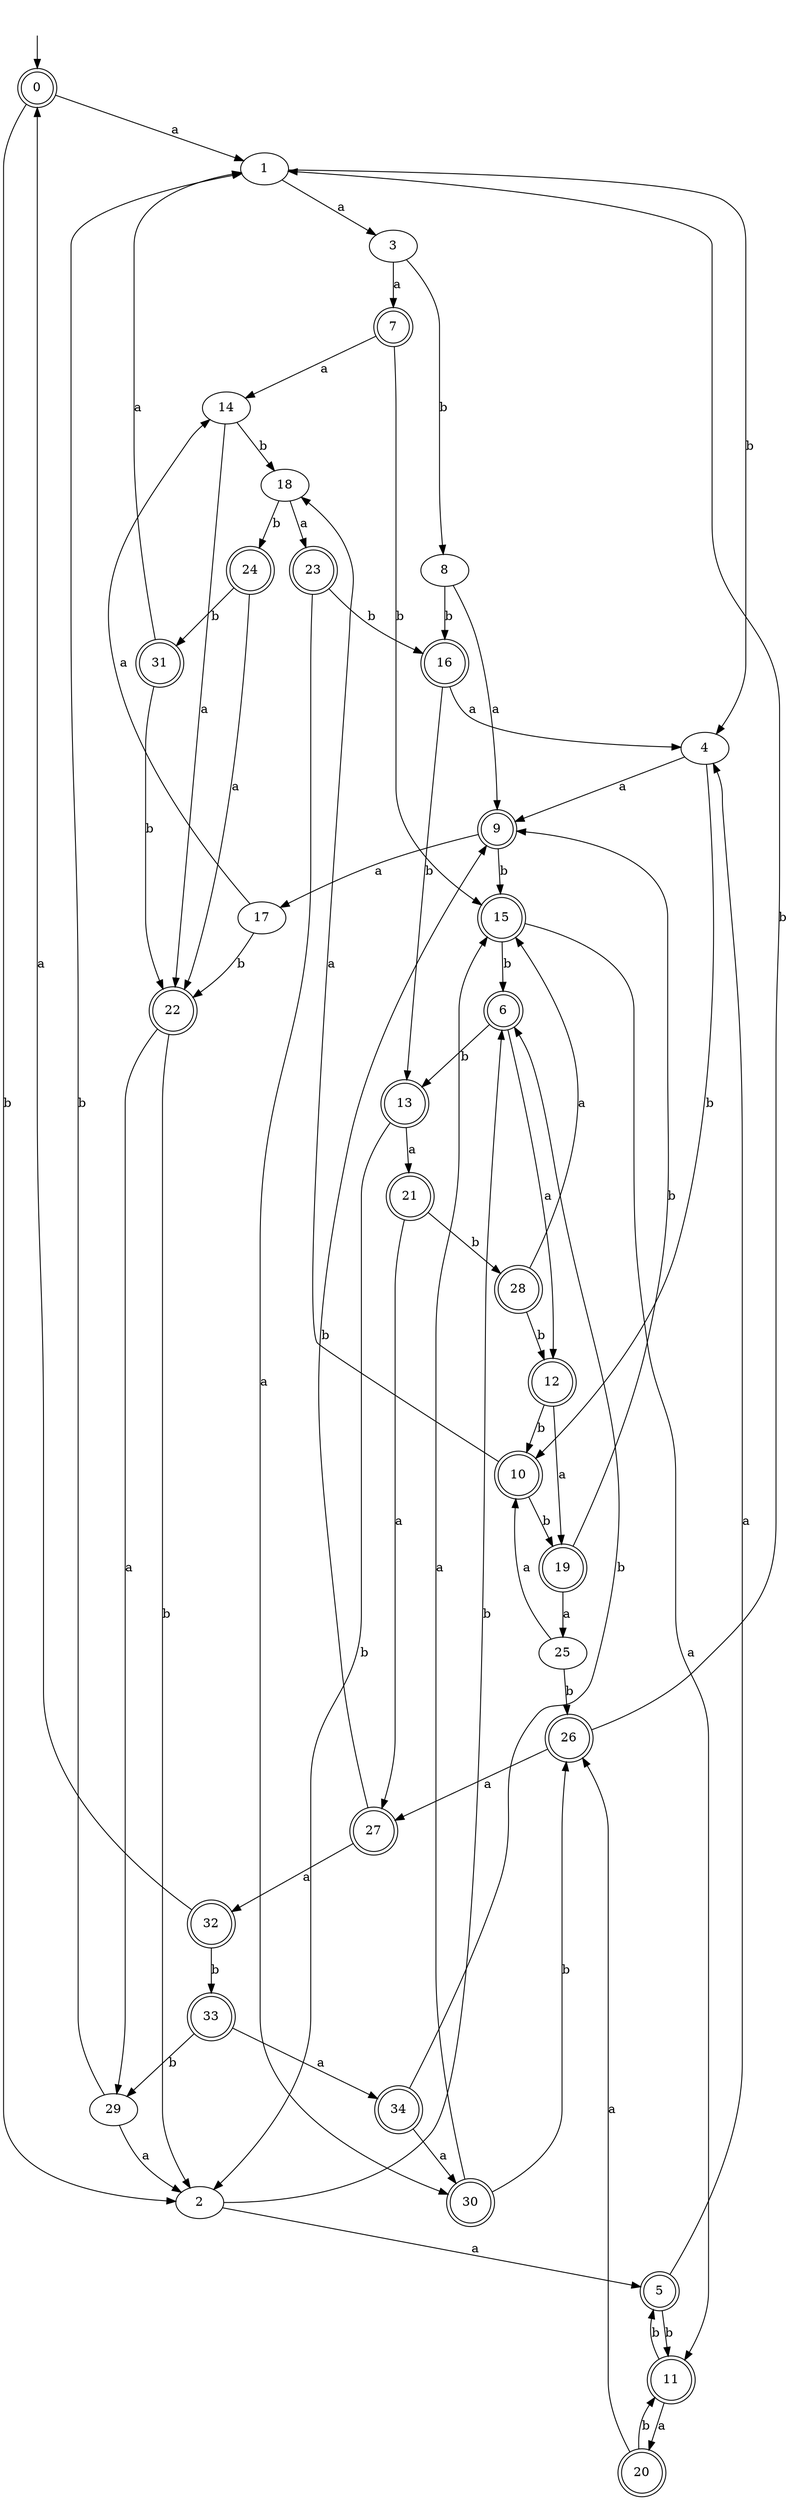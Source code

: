 digraph RandomDFA {
  __start0 [label="", shape=none];
  __start0 -> 0 [label=""];
  0 [shape=circle] [shape=doublecircle]
  0 -> 1 [label="a"]
  0 -> 2 [label="b"]
  1
  1 -> 3 [label="a"]
  1 -> 4 [label="b"]
  2
  2 -> 5 [label="a"]
  2 -> 6 [label="b"]
  3
  3 -> 7 [label="a"]
  3 -> 8 [label="b"]
  4
  4 -> 9 [label="a"]
  4 -> 10 [label="b"]
  5 [shape=doublecircle]
  5 -> 4 [label="a"]
  5 -> 11 [label="b"]
  6 [shape=doublecircle]
  6 -> 12 [label="a"]
  6 -> 13 [label="b"]
  7 [shape=doublecircle]
  7 -> 14 [label="a"]
  7 -> 15 [label="b"]
  8
  8 -> 9 [label="a"]
  8 -> 16 [label="b"]
  9 [shape=doublecircle]
  9 -> 17 [label="a"]
  9 -> 15 [label="b"]
  10 [shape=doublecircle]
  10 -> 18 [label="a"]
  10 -> 19 [label="b"]
  11 [shape=doublecircle]
  11 -> 20 [label="a"]
  11 -> 5 [label="b"]
  12 [shape=doublecircle]
  12 -> 19 [label="a"]
  12 -> 10 [label="b"]
  13 [shape=doublecircle]
  13 -> 21 [label="a"]
  13 -> 2 [label="b"]
  14
  14 -> 22 [label="a"]
  14 -> 18 [label="b"]
  15 [shape=doublecircle]
  15 -> 11 [label="a"]
  15 -> 6 [label="b"]
  16 [shape=doublecircle]
  16 -> 4 [label="a"]
  16 -> 13 [label="b"]
  17
  17 -> 14 [label="a"]
  17 -> 22 [label="b"]
  18
  18 -> 23 [label="a"]
  18 -> 24 [label="b"]
  19 [shape=doublecircle]
  19 -> 25 [label="a"]
  19 -> 9 [label="b"]
  20 [shape=doublecircle]
  20 -> 26 [label="a"]
  20 -> 11 [label="b"]
  21 [shape=doublecircle]
  21 -> 27 [label="a"]
  21 -> 28 [label="b"]
  22 [shape=doublecircle]
  22 -> 29 [label="a"]
  22 -> 2 [label="b"]
  23 [shape=doublecircle]
  23 -> 30 [label="a"]
  23 -> 16 [label="b"]
  24 [shape=doublecircle]
  24 -> 22 [label="a"]
  24 -> 31 [label="b"]
  25
  25 -> 10 [label="a"]
  25 -> 26 [label="b"]
  26 [shape=doublecircle]
  26 -> 27 [label="a"]
  26 -> 1 [label="b"]
  27 [shape=doublecircle]
  27 -> 32 [label="a"]
  27 -> 9 [label="b"]
  28 [shape=doublecircle]
  28 -> 15 [label="a"]
  28 -> 12 [label="b"]
  29
  29 -> 2 [label="a"]
  29 -> 1 [label="b"]
  30 [shape=doublecircle]
  30 -> 15 [label="a"]
  30 -> 26 [label="b"]
  31 [shape=doublecircle]
  31 -> 1 [label="a"]
  31 -> 22 [label="b"]
  32 [shape=doublecircle]
  32 -> 0 [label="a"]
  32 -> 33 [label="b"]
  33 [shape=doublecircle]
  33 -> 34 [label="a"]
  33 -> 29 [label="b"]
  34 [shape=doublecircle]
  34 -> 30 [label="a"]
  34 -> 6 [label="b"]
}
